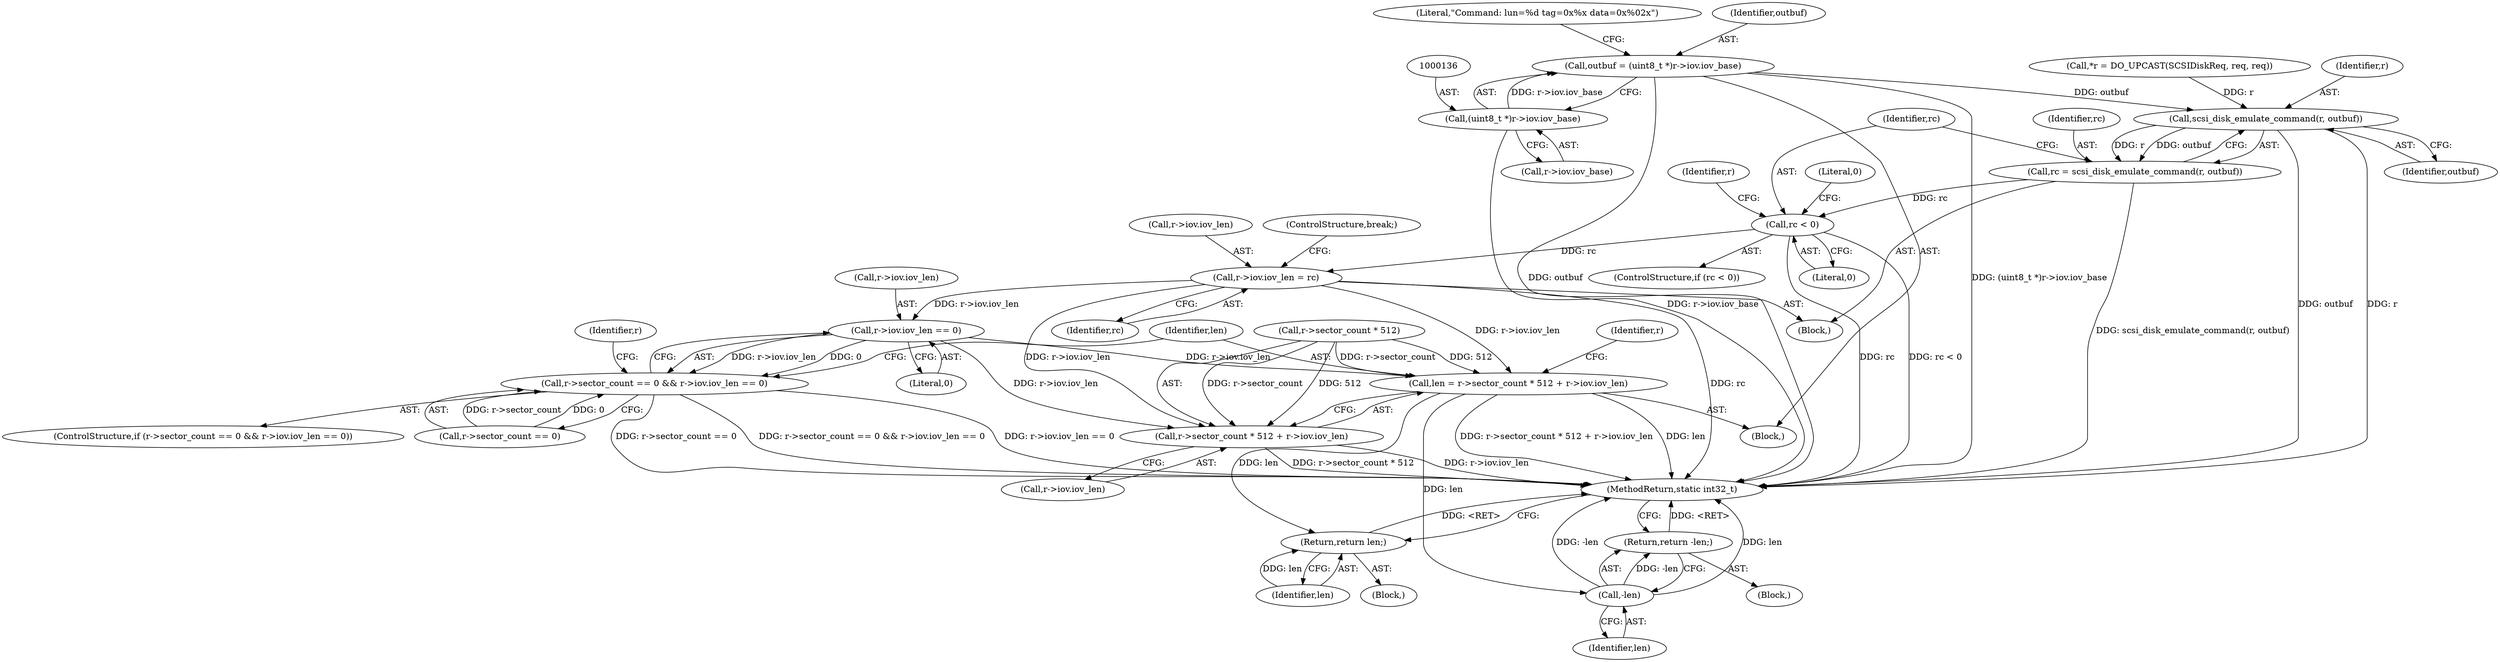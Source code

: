 digraph "1_qemu_7285477ab11831b1cf56e45878a89170dd06d9b9_4@del" {
"1000133" [label="(Call,outbuf = (uint8_t *)r->iov.iov_base)"];
"1000135" [label="(Call,(uint8_t *)r->iov.iov_base)"];
"1000198" [label="(Call,scsi_disk_emulate_command(r, outbuf))"];
"1000196" [label="(Call,rc = scsi_disk_emulate_command(r, outbuf))"];
"1000202" [label="(Call,rc < 0)"];
"1000208" [label="(Call,r->iov.iov_len = rc)"];
"1000594" [label="(Call,r->iov.iov_len == 0)"];
"1000588" [label="(Call,r->sector_count == 0 && r->iov.iov_len == 0)"];
"1000608" [label="(Call,len = r->sector_count * 512 + r->iov.iov_len)"];
"1000633" [label="(Call,-len)"];
"1000632" [label="(Return,return -len;)"];
"1000648" [label="(Return,return len;)"];
"1000610" [label="(Call,r->sector_count * 512 + r->iov.iov_len)"];
"1000197" [label="(Identifier,rc)"];
"1000203" [label="(Identifier,rc)"];
"1000107" [label="(Block,)"];
"1000199" [label="(Identifier,r)"];
"1000198" [label="(Call,scsi_disk_emulate_command(r, outbuf))"];
"1000204" [label="(Literal,0)"];
"1000200" [label="(Identifier,outbuf)"];
"1000609" [label="(Identifier,len)"];
"1000143" [label="(Literal,\"Command: lun=%d tag=0x%x data=0x%02x\")"];
"1000649" [label="(Identifier,len)"];
"1000214" [label="(Identifier,rc)"];
"1000608" [label="(Call,len = r->sector_count * 512 + r->iov.iov_len)"];
"1000605" [label="(Identifier,r)"];
"1000109" [label="(Call,*r = DO_UPCAST(SCSIDiskReq, req, req))"];
"1000135" [label="(Call,(uint8_t *)r->iov.iov_base)"];
"1000209" [label="(Call,r->iov.iov_len)"];
"1000610" [label="(Call,r->sector_count * 512 + r->iov.iov_len)"];
"1000616" [label="(Call,r->iov.iov_len)"];
"1000631" [label="(Block,)"];
"1000588" [label="(Call,r->sector_count == 0 && r->iov.iov_len == 0)"];
"1000600" [label="(Literal,0)"];
"1000633" [label="(Call,-len)"];
"1000134" [label="(Identifier,outbuf)"];
"1000626" [label="(Identifier,r)"];
"1000587" [label="(ControlStructure,if (r->sector_count == 0 && r->iov.iov_len == 0))"];
"1000636" [label="(Block,)"];
"1000133" [label="(Call,outbuf = (uint8_t *)r->iov.iov_base)"];
"1000208" [label="(Call,r->iov.iov_len = rc)"];
"1000196" [label="(Call,rc = scsi_disk_emulate_command(r, outbuf))"];
"1000648" [label="(Return,return len;)"];
"1000595" [label="(Call,r->iov.iov_len)"];
"1000207" [label="(Literal,0)"];
"1000594" [label="(Call,r->iov.iov_len == 0)"];
"1000632" [label="(Return,return -len;)"];
"1000634" [label="(Identifier,len)"];
"1000137" [label="(Call,r->iov.iov_base)"];
"1000211" [label="(Identifier,r)"];
"1000202" [label="(Call,rc < 0)"];
"1000201" [label="(ControlStructure,if (rc < 0))"];
"1000650" [label="(MethodReturn,static int32_t)"];
"1000215" [label="(ControlStructure,break;)"];
"1000589" [label="(Call,r->sector_count == 0)"];
"1000180" [label="(Block,)"];
"1000611" [label="(Call,r->sector_count * 512)"];
"1000133" -> "1000107"  [label="AST: "];
"1000133" -> "1000135"  [label="CFG: "];
"1000134" -> "1000133"  [label="AST: "];
"1000135" -> "1000133"  [label="AST: "];
"1000143" -> "1000133"  [label="CFG: "];
"1000133" -> "1000650"  [label="DDG: outbuf"];
"1000133" -> "1000650"  [label="DDG: (uint8_t *)r->iov.iov_base"];
"1000135" -> "1000133"  [label="DDG: r->iov.iov_base"];
"1000133" -> "1000198"  [label="DDG: outbuf"];
"1000135" -> "1000137"  [label="CFG: "];
"1000136" -> "1000135"  [label="AST: "];
"1000137" -> "1000135"  [label="AST: "];
"1000135" -> "1000650"  [label="DDG: r->iov.iov_base"];
"1000198" -> "1000196"  [label="AST: "];
"1000198" -> "1000200"  [label="CFG: "];
"1000199" -> "1000198"  [label="AST: "];
"1000200" -> "1000198"  [label="AST: "];
"1000196" -> "1000198"  [label="CFG: "];
"1000198" -> "1000650"  [label="DDG: outbuf"];
"1000198" -> "1000650"  [label="DDG: r"];
"1000198" -> "1000196"  [label="DDG: r"];
"1000198" -> "1000196"  [label="DDG: outbuf"];
"1000109" -> "1000198"  [label="DDG: r"];
"1000196" -> "1000180"  [label="AST: "];
"1000197" -> "1000196"  [label="AST: "];
"1000203" -> "1000196"  [label="CFG: "];
"1000196" -> "1000650"  [label="DDG: scsi_disk_emulate_command(r, outbuf)"];
"1000196" -> "1000202"  [label="DDG: rc"];
"1000202" -> "1000201"  [label="AST: "];
"1000202" -> "1000204"  [label="CFG: "];
"1000203" -> "1000202"  [label="AST: "];
"1000204" -> "1000202"  [label="AST: "];
"1000207" -> "1000202"  [label="CFG: "];
"1000211" -> "1000202"  [label="CFG: "];
"1000202" -> "1000650"  [label="DDG: rc"];
"1000202" -> "1000650"  [label="DDG: rc < 0"];
"1000202" -> "1000208"  [label="DDG: rc"];
"1000208" -> "1000180"  [label="AST: "];
"1000208" -> "1000214"  [label="CFG: "];
"1000209" -> "1000208"  [label="AST: "];
"1000214" -> "1000208"  [label="AST: "];
"1000215" -> "1000208"  [label="CFG: "];
"1000208" -> "1000650"  [label="DDG: rc"];
"1000208" -> "1000594"  [label="DDG: r->iov.iov_len"];
"1000208" -> "1000608"  [label="DDG: r->iov.iov_len"];
"1000208" -> "1000610"  [label="DDG: r->iov.iov_len"];
"1000594" -> "1000588"  [label="AST: "];
"1000594" -> "1000600"  [label="CFG: "];
"1000595" -> "1000594"  [label="AST: "];
"1000600" -> "1000594"  [label="AST: "];
"1000588" -> "1000594"  [label="CFG: "];
"1000594" -> "1000588"  [label="DDG: r->iov.iov_len"];
"1000594" -> "1000588"  [label="DDG: 0"];
"1000594" -> "1000608"  [label="DDG: r->iov.iov_len"];
"1000594" -> "1000610"  [label="DDG: r->iov.iov_len"];
"1000588" -> "1000587"  [label="AST: "];
"1000588" -> "1000589"  [label="CFG: "];
"1000589" -> "1000588"  [label="AST: "];
"1000605" -> "1000588"  [label="CFG: "];
"1000609" -> "1000588"  [label="CFG: "];
"1000588" -> "1000650"  [label="DDG: r->sector_count == 0"];
"1000588" -> "1000650"  [label="DDG: r->sector_count == 0 && r->iov.iov_len == 0"];
"1000588" -> "1000650"  [label="DDG: r->iov.iov_len == 0"];
"1000589" -> "1000588"  [label="DDG: r->sector_count"];
"1000589" -> "1000588"  [label="DDG: 0"];
"1000608" -> "1000107"  [label="AST: "];
"1000608" -> "1000610"  [label="CFG: "];
"1000609" -> "1000608"  [label="AST: "];
"1000610" -> "1000608"  [label="AST: "];
"1000626" -> "1000608"  [label="CFG: "];
"1000608" -> "1000650"  [label="DDG: r->sector_count * 512 + r->iov.iov_len"];
"1000608" -> "1000650"  [label="DDG: len"];
"1000611" -> "1000608"  [label="DDG: r->sector_count"];
"1000611" -> "1000608"  [label="DDG: 512"];
"1000608" -> "1000633"  [label="DDG: len"];
"1000608" -> "1000648"  [label="DDG: len"];
"1000633" -> "1000632"  [label="AST: "];
"1000633" -> "1000634"  [label="CFG: "];
"1000634" -> "1000633"  [label="AST: "];
"1000632" -> "1000633"  [label="CFG: "];
"1000633" -> "1000650"  [label="DDG: -len"];
"1000633" -> "1000650"  [label="DDG: len"];
"1000633" -> "1000632"  [label="DDG: -len"];
"1000632" -> "1000631"  [label="AST: "];
"1000650" -> "1000632"  [label="CFG: "];
"1000632" -> "1000650"  [label="DDG: <RET>"];
"1000648" -> "1000636"  [label="AST: "];
"1000648" -> "1000649"  [label="CFG: "];
"1000649" -> "1000648"  [label="AST: "];
"1000650" -> "1000648"  [label="CFG: "];
"1000648" -> "1000650"  [label="DDG: <RET>"];
"1000649" -> "1000648"  [label="DDG: len"];
"1000610" -> "1000616"  [label="CFG: "];
"1000611" -> "1000610"  [label="AST: "];
"1000616" -> "1000610"  [label="AST: "];
"1000610" -> "1000650"  [label="DDG: r->iov.iov_len"];
"1000610" -> "1000650"  [label="DDG: r->sector_count * 512"];
"1000611" -> "1000610"  [label="DDG: r->sector_count"];
"1000611" -> "1000610"  [label="DDG: 512"];
}
